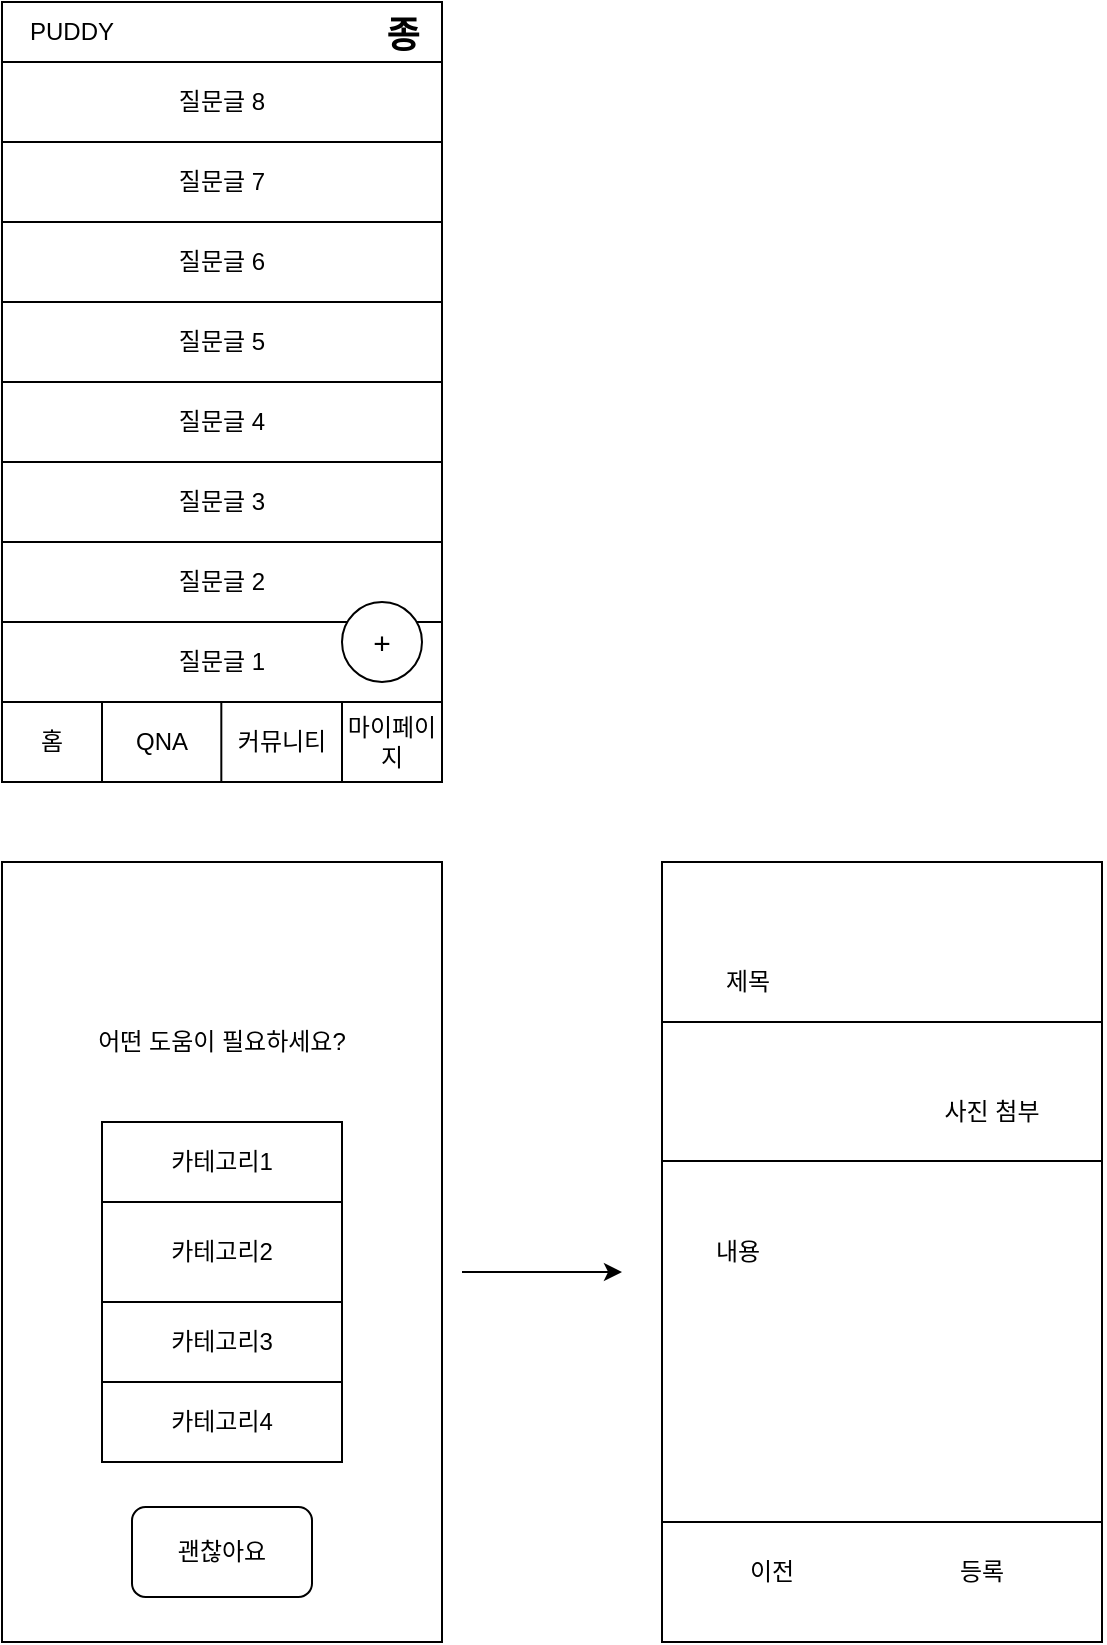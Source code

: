<mxfile version="21.0.6" type="github">
  <diagram id="R2lEEEUBdFMjLlhIrx00" name="Page-1">
    <mxGraphModel dx="1434" dy="712" grid="1" gridSize="10" guides="1" tooltips="1" connect="1" arrows="1" fold="1" page="1" pageScale="1" pageWidth="850" pageHeight="1100" math="0" shadow="0" extFonts="Permanent Marker^https://fonts.googleapis.com/css?family=Permanent+Marker">
      <root>
        <mxCell id="0" />
        <mxCell id="1" parent="0" />
        <mxCell id="_CnrDrOJWeDx8ADr5qFw-5" value="" style="rounded=0;whiteSpace=wrap;html=1;direction=south;" parent="1" vertex="1">
          <mxGeometry x="210" y="70" width="220" height="390" as="geometry" />
        </mxCell>
        <mxCell id="_CnrDrOJWeDx8ADr5qFw-7" value="" style="endArrow=none;html=1;rounded=0;" parent="1" edge="1">
          <mxGeometry width="50" height="50" relative="1" as="geometry">
            <mxPoint x="210" y="100" as="sourcePoint" />
            <mxPoint x="430" y="100" as="targetPoint" />
          </mxGeometry>
        </mxCell>
        <mxCell id="_CnrDrOJWeDx8ADr5qFw-8" value="&lt;font style=&quot;font-size: 18px;&quot;&gt;종&lt;/font&gt;" style="text;strokeColor=none;fillColor=none;html=1;fontSize=24;fontStyle=1;verticalAlign=middle;align=center;" parent="1" vertex="1">
          <mxGeometry x="360" y="70" width="100" height="30" as="geometry" />
        </mxCell>
        <mxCell id="_CnrDrOJWeDx8ADr5qFw-10" value="" style="endArrow=none;html=1;rounded=0;" parent="1" edge="1">
          <mxGeometry width="50" height="50" relative="1" as="geometry">
            <mxPoint x="210" y="140" as="sourcePoint" />
            <mxPoint x="430" y="140" as="targetPoint" />
            <Array as="points">
              <mxPoint x="320" y="140" />
            </Array>
          </mxGeometry>
        </mxCell>
        <mxCell id="_CnrDrOJWeDx8ADr5qFw-11" value="" style="endArrow=none;html=1;rounded=0;" parent="1" edge="1">
          <mxGeometry width="50" height="50" relative="1" as="geometry">
            <mxPoint x="210" y="180" as="sourcePoint" />
            <mxPoint x="430" y="180" as="targetPoint" />
          </mxGeometry>
        </mxCell>
        <mxCell id="_CnrDrOJWeDx8ADr5qFw-12" value="" style="endArrow=none;html=1;rounded=0;" parent="1" edge="1">
          <mxGeometry width="50" height="50" relative="1" as="geometry">
            <mxPoint x="210" y="220" as="sourcePoint" />
            <mxPoint x="430" y="220" as="targetPoint" />
          </mxGeometry>
        </mxCell>
        <mxCell id="_CnrDrOJWeDx8ADr5qFw-13" value="" style="endArrow=none;html=1;rounded=0;" parent="1" edge="1">
          <mxGeometry width="50" height="50" relative="1" as="geometry">
            <mxPoint x="210" y="260" as="sourcePoint" />
            <mxPoint x="430" y="260" as="targetPoint" />
          </mxGeometry>
        </mxCell>
        <mxCell id="_CnrDrOJWeDx8ADr5qFw-14" value="" style="endArrow=none;html=1;rounded=0;" parent="1" edge="1">
          <mxGeometry width="50" height="50" relative="1" as="geometry">
            <mxPoint x="210" y="300" as="sourcePoint" />
            <mxPoint x="430" y="300" as="targetPoint" />
          </mxGeometry>
        </mxCell>
        <mxCell id="_CnrDrOJWeDx8ADr5qFw-15" value="" style="endArrow=none;html=1;rounded=0;" parent="1" edge="1">
          <mxGeometry width="50" height="50" relative="1" as="geometry">
            <mxPoint x="210" y="340" as="sourcePoint" />
            <mxPoint x="430" y="340" as="targetPoint" />
          </mxGeometry>
        </mxCell>
        <mxCell id="_CnrDrOJWeDx8ADr5qFw-16" value="" style="endArrow=none;html=1;rounded=0;" parent="1" edge="1">
          <mxGeometry width="50" height="50" relative="1" as="geometry">
            <mxPoint x="210" y="380" as="sourcePoint" />
            <mxPoint x="430" y="380" as="targetPoint" />
          </mxGeometry>
        </mxCell>
        <mxCell id="_CnrDrOJWeDx8ADr5qFw-17" value="" style="endArrow=none;html=1;rounded=0;" parent="1" edge="1">
          <mxGeometry width="50" height="50" relative="1" as="geometry">
            <mxPoint x="210" y="420" as="sourcePoint" />
            <mxPoint x="430" y="420" as="targetPoint" />
          </mxGeometry>
        </mxCell>
        <mxCell id="_CnrDrOJWeDx8ADr5qFw-18" value="" style="endArrow=none;html=1;rounded=0;" parent="1" edge="1">
          <mxGeometry width="50" height="50" relative="1" as="geometry">
            <mxPoint x="260" y="460" as="sourcePoint" />
            <mxPoint x="260" y="420" as="targetPoint" />
          </mxGeometry>
        </mxCell>
        <mxCell id="_CnrDrOJWeDx8ADr5qFw-19" value="" style="endArrow=none;html=1;rounded=0;" parent="1" edge="1">
          <mxGeometry width="50" height="50" relative="1" as="geometry">
            <mxPoint x="319.66" y="460" as="sourcePoint" />
            <mxPoint x="319.66" y="420" as="targetPoint" />
          </mxGeometry>
        </mxCell>
        <mxCell id="_CnrDrOJWeDx8ADr5qFw-20" value="" style="endArrow=none;html=1;rounded=0;" parent="1" edge="1">
          <mxGeometry width="50" height="50" relative="1" as="geometry">
            <mxPoint x="380" y="460" as="sourcePoint" />
            <mxPoint x="380" y="420" as="targetPoint" />
          </mxGeometry>
        </mxCell>
        <mxCell id="_CnrDrOJWeDx8ADr5qFw-21" value="홈" style="text;html=1;strokeColor=none;fillColor=none;align=center;verticalAlign=middle;whiteSpace=wrap;rounded=0;" parent="1" vertex="1">
          <mxGeometry x="210" y="420" width="50" height="40" as="geometry" />
        </mxCell>
        <mxCell id="_CnrDrOJWeDx8ADr5qFw-22" value="QNA" style="text;html=1;strokeColor=none;fillColor=none;align=center;verticalAlign=middle;whiteSpace=wrap;rounded=0;" parent="1" vertex="1">
          <mxGeometry x="260" y="420" width="60" height="40" as="geometry" />
        </mxCell>
        <mxCell id="_CnrDrOJWeDx8ADr5qFw-23" value="커뮤니티" style="text;html=1;strokeColor=none;fillColor=none;align=center;verticalAlign=middle;whiteSpace=wrap;rounded=0;" parent="1" vertex="1">
          <mxGeometry x="320" y="420" width="60" height="40" as="geometry" />
        </mxCell>
        <mxCell id="_CnrDrOJWeDx8ADr5qFw-24" value="마이페이지" style="text;html=1;strokeColor=none;fillColor=none;align=center;verticalAlign=middle;whiteSpace=wrap;rounded=0;" parent="1" vertex="1">
          <mxGeometry x="380" y="420" width="50" height="40" as="geometry" />
        </mxCell>
        <mxCell id="_CnrDrOJWeDx8ADr5qFw-25" value="&lt;font style=&quot;font-size: 15px;&quot;&gt;+&lt;/font&gt;" style="ellipse;whiteSpace=wrap;html=1;aspect=fixed;" parent="1" vertex="1">
          <mxGeometry x="380" y="370" width="40" height="40" as="geometry" />
        </mxCell>
        <mxCell id="_CnrDrOJWeDx8ADr5qFw-26" value="질문글 8" style="text;html=1;strokeColor=none;fillColor=none;align=center;verticalAlign=middle;whiteSpace=wrap;rounded=0;" parent="1" vertex="1">
          <mxGeometry x="210" y="100" width="220" height="40" as="geometry" />
        </mxCell>
        <mxCell id="_CnrDrOJWeDx8ADr5qFw-27" value="질문글 7" style="text;html=1;strokeColor=none;fillColor=none;align=center;verticalAlign=middle;whiteSpace=wrap;rounded=0;" parent="1" vertex="1">
          <mxGeometry x="210" y="140" width="220" height="40" as="geometry" />
        </mxCell>
        <mxCell id="_CnrDrOJWeDx8ADr5qFw-28" value="질문글 6" style="text;html=1;strokeColor=none;fillColor=none;align=center;verticalAlign=middle;whiteSpace=wrap;rounded=0;" parent="1" vertex="1">
          <mxGeometry x="210" y="180" width="220" height="40" as="geometry" />
        </mxCell>
        <mxCell id="_CnrDrOJWeDx8ADr5qFw-29" value="질문글 5" style="text;html=1;strokeColor=none;fillColor=none;align=center;verticalAlign=middle;whiteSpace=wrap;rounded=0;" parent="1" vertex="1">
          <mxGeometry x="210" y="220" width="220" height="40" as="geometry" />
        </mxCell>
        <mxCell id="_CnrDrOJWeDx8ADr5qFw-30" value="질문글 4" style="text;html=1;strokeColor=none;fillColor=none;align=center;verticalAlign=middle;whiteSpace=wrap;rounded=0;" parent="1" vertex="1">
          <mxGeometry x="210" y="260" width="220" height="40" as="geometry" />
        </mxCell>
        <mxCell id="_CnrDrOJWeDx8ADr5qFw-31" value="질문글 3" style="text;html=1;strokeColor=none;fillColor=none;align=center;verticalAlign=middle;whiteSpace=wrap;rounded=0;" parent="1" vertex="1">
          <mxGeometry x="210" y="300" width="220" height="40" as="geometry" />
        </mxCell>
        <mxCell id="_CnrDrOJWeDx8ADr5qFw-32" value="질문글 2" style="text;html=1;strokeColor=none;fillColor=none;align=center;verticalAlign=middle;whiteSpace=wrap;rounded=0;" parent="1" vertex="1">
          <mxGeometry x="210" y="340" width="220" height="40" as="geometry" />
        </mxCell>
        <mxCell id="_CnrDrOJWeDx8ADr5qFw-33" value="질문글 1" style="text;html=1;strokeColor=none;fillColor=none;align=center;verticalAlign=middle;whiteSpace=wrap;rounded=0;" parent="1" vertex="1">
          <mxGeometry x="210" y="380" width="220" height="40" as="geometry" />
        </mxCell>
        <mxCell id="_CnrDrOJWeDx8ADr5qFw-35" value="PUDDY" style="text;html=1;strokeColor=none;fillColor=none;align=center;verticalAlign=middle;whiteSpace=wrap;rounded=0;" parent="1" vertex="1">
          <mxGeometry x="210" y="70" width="70" height="30" as="geometry" />
        </mxCell>
        <mxCell id="_CnrDrOJWeDx8ADr5qFw-36" value="" style="rounded=0;whiteSpace=wrap;html=1;direction=south;" parent="1" vertex="1">
          <mxGeometry x="210" y="500" width="220" height="390" as="geometry" />
        </mxCell>
        <mxCell id="_CnrDrOJWeDx8ADr5qFw-37" value="어떤 도움이 필요하세요?" style="text;html=1;strokeColor=none;fillColor=none;align=center;verticalAlign=middle;whiteSpace=wrap;rounded=0;" parent="1" vertex="1">
          <mxGeometry x="225" y="570" width="190" height="40" as="geometry" />
        </mxCell>
        <mxCell id="uqA63Ws1bnyRabxGnWh8-3" value="" style="rounded=0;whiteSpace=wrap;html=1;direction=south;" vertex="1" parent="1">
          <mxGeometry x="260" y="630" width="120" height="170" as="geometry" />
        </mxCell>
        <mxCell id="uqA63Ws1bnyRabxGnWh8-4" value="" style="endArrow=none;html=1;rounded=0;" edge="1" parent="1">
          <mxGeometry width="50" height="50" relative="1" as="geometry">
            <mxPoint x="260" y="670" as="sourcePoint" />
            <mxPoint x="380" y="670" as="targetPoint" />
          </mxGeometry>
        </mxCell>
        <mxCell id="uqA63Ws1bnyRabxGnWh8-5" value="" style="endArrow=none;html=1;rounded=0;" edge="1" parent="1">
          <mxGeometry width="50" height="50" relative="1" as="geometry">
            <mxPoint x="260" y="720" as="sourcePoint" />
            <mxPoint x="380" y="720" as="targetPoint" />
          </mxGeometry>
        </mxCell>
        <mxCell id="uqA63Ws1bnyRabxGnWh8-6" value="" style="endArrow=none;html=1;rounded=0;" edge="1" parent="1">
          <mxGeometry width="50" height="50" relative="1" as="geometry">
            <mxPoint x="260" y="760" as="sourcePoint" />
            <mxPoint x="380" y="760" as="targetPoint" />
          </mxGeometry>
        </mxCell>
        <mxCell id="uqA63Ws1bnyRabxGnWh8-8" value="카테고리1" style="text;html=1;strokeColor=none;fillColor=none;align=center;verticalAlign=middle;whiteSpace=wrap;rounded=0;" vertex="1" parent="1">
          <mxGeometry x="260" y="630" width="120" height="40" as="geometry" />
        </mxCell>
        <mxCell id="uqA63Ws1bnyRabxGnWh8-10" value="카테고리3&lt;br&gt;" style="text;html=1;strokeColor=none;fillColor=none;align=center;verticalAlign=middle;whiteSpace=wrap;rounded=0;" vertex="1" parent="1">
          <mxGeometry x="260" y="720" width="120" height="40" as="geometry" />
        </mxCell>
        <mxCell id="uqA63Ws1bnyRabxGnWh8-11" value="카테고리2" style="text;html=1;strokeColor=none;fillColor=none;align=center;verticalAlign=middle;whiteSpace=wrap;rounded=0;" vertex="1" parent="1">
          <mxGeometry x="260" y="670" width="120" height="50" as="geometry" />
        </mxCell>
        <mxCell id="uqA63Ws1bnyRabxGnWh8-12" value="카테고리4" style="text;html=1;strokeColor=none;fillColor=none;align=center;verticalAlign=middle;whiteSpace=wrap;rounded=0;" vertex="1" parent="1">
          <mxGeometry x="260" y="760" width="120" height="40" as="geometry" />
        </mxCell>
        <mxCell id="uqA63Ws1bnyRabxGnWh8-13" value="" style="endArrow=classic;html=1;rounded=0;" edge="1" parent="1">
          <mxGeometry width="50" height="50" relative="1" as="geometry">
            <mxPoint x="440" y="705" as="sourcePoint" />
            <mxPoint x="520" y="705" as="targetPoint" />
          </mxGeometry>
        </mxCell>
        <mxCell id="uqA63Ws1bnyRabxGnWh8-14" value="" style="rounded=0;whiteSpace=wrap;html=1;direction=south;" vertex="1" parent="1">
          <mxGeometry x="540" y="500" width="220" height="390" as="geometry" />
        </mxCell>
        <mxCell id="uqA63Ws1bnyRabxGnWh8-16" value="제목" style="text;html=1;strokeColor=none;fillColor=none;align=left;verticalAlign=middle;whiteSpace=wrap;rounded=0;" vertex="1" parent="1">
          <mxGeometry x="570" y="540" width="170" height="40" as="geometry" />
        </mxCell>
        <mxCell id="uqA63Ws1bnyRabxGnWh8-17" value="내용" style="text;html=1;strokeColor=none;fillColor=none;align=left;verticalAlign=middle;whiteSpace=wrap;rounded=0;" vertex="1" parent="1">
          <mxGeometry x="565" y="590" width="170" height="210" as="geometry" />
        </mxCell>
        <mxCell id="uqA63Ws1bnyRabxGnWh8-18" value="사진 첨부" style="text;html=1;strokeColor=none;fillColor=none;align=center;verticalAlign=middle;whiteSpace=wrap;rounded=0;" vertex="1" parent="1">
          <mxGeometry x="675" y="610" width="60" height="30" as="geometry" />
        </mxCell>
        <mxCell id="uqA63Ws1bnyRabxGnWh8-19" value="등록" style="text;html=1;strokeColor=none;fillColor=none;align=center;verticalAlign=middle;whiteSpace=wrap;rounded=0;" vertex="1" parent="1">
          <mxGeometry x="670" y="840" width="60" height="30" as="geometry" />
        </mxCell>
        <mxCell id="uqA63Ws1bnyRabxGnWh8-20" value="이전" style="text;html=1;strokeColor=none;fillColor=none;align=center;verticalAlign=middle;whiteSpace=wrap;rounded=0;" vertex="1" parent="1">
          <mxGeometry x="565" y="840" width="60" height="30" as="geometry" />
        </mxCell>
        <mxCell id="uqA63Ws1bnyRabxGnWh8-21" value="" style="endArrow=none;html=1;rounded=0;" edge="1" parent="1">
          <mxGeometry width="50" height="50" relative="1" as="geometry">
            <mxPoint x="540" y="580" as="sourcePoint" />
            <mxPoint x="760" y="580" as="targetPoint" />
          </mxGeometry>
        </mxCell>
        <mxCell id="uqA63Ws1bnyRabxGnWh8-23" value="" style="endArrow=none;html=1;rounded=0;" edge="1" parent="1">
          <mxGeometry width="50" height="50" relative="1" as="geometry">
            <mxPoint x="540" y="649.5" as="sourcePoint" />
            <mxPoint x="760" y="649.5" as="targetPoint" />
          </mxGeometry>
        </mxCell>
        <mxCell id="uqA63Ws1bnyRabxGnWh8-24" value="" style="endArrow=none;html=1;rounded=0;" edge="1" parent="1">
          <mxGeometry width="50" height="50" relative="1" as="geometry">
            <mxPoint x="540" y="830" as="sourcePoint" />
            <mxPoint x="760" y="830" as="targetPoint" />
          </mxGeometry>
        </mxCell>
        <mxCell id="uqA63Ws1bnyRabxGnWh8-26" value="" style="rounded=1;whiteSpace=wrap;html=1;" vertex="1" parent="1">
          <mxGeometry x="275" y="822.5" width="90" height="45" as="geometry" />
        </mxCell>
        <mxCell id="uqA63Ws1bnyRabxGnWh8-25" value="괜찮아요" style="text;html=1;strokeColor=none;fillColor=none;align=center;verticalAlign=middle;whiteSpace=wrap;rounded=0;" vertex="1" parent="1">
          <mxGeometry x="290" y="830" width="60" height="30" as="geometry" />
        </mxCell>
      </root>
    </mxGraphModel>
  </diagram>
</mxfile>
